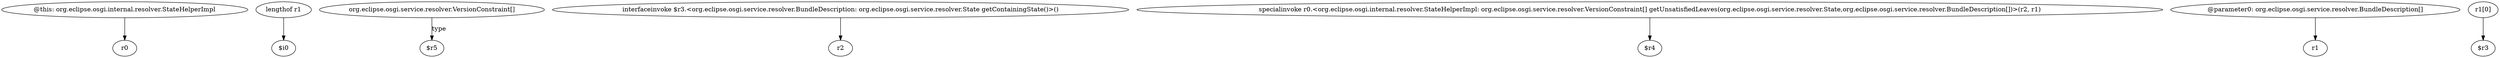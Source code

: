 digraph g {
0[label="@this: org.eclipse.osgi.internal.resolver.StateHelperImpl"]
1[label="r0"]
0->1[label=""]
2[label="lengthof r1"]
3[label="$i0"]
2->3[label=""]
4[label="org.eclipse.osgi.service.resolver.VersionConstraint[]"]
5[label="$r5"]
4->5[label="type"]
6[label="interfaceinvoke $r3.<org.eclipse.osgi.service.resolver.BundleDescription: org.eclipse.osgi.service.resolver.State getContainingState()>()"]
7[label="r2"]
6->7[label=""]
8[label="specialinvoke r0.<org.eclipse.osgi.internal.resolver.StateHelperImpl: org.eclipse.osgi.service.resolver.VersionConstraint[] getUnsatisfiedLeaves(org.eclipse.osgi.service.resolver.State,org.eclipse.osgi.service.resolver.BundleDescription[])>(r2, r1)"]
9[label="$r4"]
8->9[label=""]
10[label="@parameter0: org.eclipse.osgi.service.resolver.BundleDescription[]"]
11[label="r1"]
10->11[label=""]
12[label="r1[0]"]
13[label="$r3"]
12->13[label=""]
}